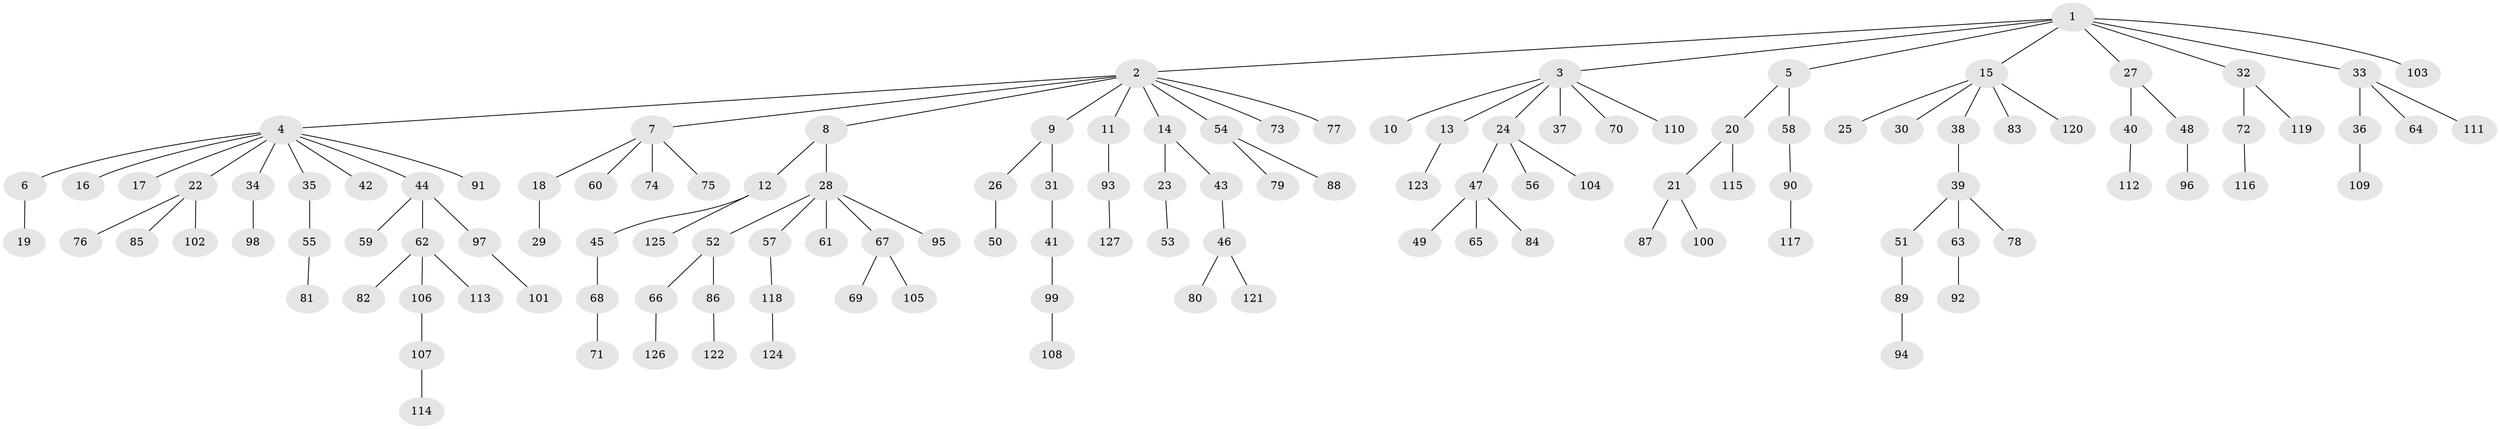 // coarse degree distribution, {7: 0.02247191011235955, 9: 0.02247191011235955, 4: 0.0449438202247191, 1: 0.5955056179775281, 3: 0.1348314606741573, 2: 0.15730337078651685, 5: 0.011235955056179775, 6: 0.011235955056179775}
// Generated by graph-tools (version 1.1) at 2025/52/02/27/25 19:52:12]
// undirected, 127 vertices, 126 edges
graph export_dot {
graph [start="1"]
  node [color=gray90,style=filled];
  1;
  2;
  3;
  4;
  5;
  6;
  7;
  8;
  9;
  10;
  11;
  12;
  13;
  14;
  15;
  16;
  17;
  18;
  19;
  20;
  21;
  22;
  23;
  24;
  25;
  26;
  27;
  28;
  29;
  30;
  31;
  32;
  33;
  34;
  35;
  36;
  37;
  38;
  39;
  40;
  41;
  42;
  43;
  44;
  45;
  46;
  47;
  48;
  49;
  50;
  51;
  52;
  53;
  54;
  55;
  56;
  57;
  58;
  59;
  60;
  61;
  62;
  63;
  64;
  65;
  66;
  67;
  68;
  69;
  70;
  71;
  72;
  73;
  74;
  75;
  76;
  77;
  78;
  79;
  80;
  81;
  82;
  83;
  84;
  85;
  86;
  87;
  88;
  89;
  90;
  91;
  92;
  93;
  94;
  95;
  96;
  97;
  98;
  99;
  100;
  101;
  102;
  103;
  104;
  105;
  106;
  107;
  108;
  109;
  110;
  111;
  112;
  113;
  114;
  115;
  116;
  117;
  118;
  119;
  120;
  121;
  122;
  123;
  124;
  125;
  126;
  127;
  1 -- 2;
  1 -- 3;
  1 -- 5;
  1 -- 15;
  1 -- 27;
  1 -- 32;
  1 -- 33;
  1 -- 103;
  2 -- 4;
  2 -- 7;
  2 -- 8;
  2 -- 9;
  2 -- 11;
  2 -- 14;
  2 -- 54;
  2 -- 73;
  2 -- 77;
  3 -- 10;
  3 -- 13;
  3 -- 24;
  3 -- 37;
  3 -- 70;
  3 -- 110;
  4 -- 6;
  4 -- 16;
  4 -- 17;
  4 -- 22;
  4 -- 34;
  4 -- 35;
  4 -- 42;
  4 -- 44;
  4 -- 91;
  5 -- 20;
  5 -- 58;
  6 -- 19;
  7 -- 18;
  7 -- 60;
  7 -- 74;
  7 -- 75;
  8 -- 12;
  8 -- 28;
  9 -- 26;
  9 -- 31;
  11 -- 93;
  12 -- 45;
  12 -- 125;
  13 -- 123;
  14 -- 23;
  14 -- 43;
  15 -- 25;
  15 -- 30;
  15 -- 38;
  15 -- 83;
  15 -- 120;
  18 -- 29;
  20 -- 21;
  20 -- 115;
  21 -- 87;
  21 -- 100;
  22 -- 76;
  22 -- 85;
  22 -- 102;
  23 -- 53;
  24 -- 47;
  24 -- 56;
  24 -- 104;
  26 -- 50;
  27 -- 40;
  27 -- 48;
  28 -- 52;
  28 -- 57;
  28 -- 61;
  28 -- 67;
  28 -- 95;
  31 -- 41;
  32 -- 72;
  32 -- 119;
  33 -- 36;
  33 -- 64;
  33 -- 111;
  34 -- 98;
  35 -- 55;
  36 -- 109;
  38 -- 39;
  39 -- 51;
  39 -- 63;
  39 -- 78;
  40 -- 112;
  41 -- 99;
  43 -- 46;
  44 -- 59;
  44 -- 62;
  44 -- 97;
  45 -- 68;
  46 -- 80;
  46 -- 121;
  47 -- 49;
  47 -- 65;
  47 -- 84;
  48 -- 96;
  51 -- 89;
  52 -- 66;
  52 -- 86;
  54 -- 79;
  54 -- 88;
  55 -- 81;
  57 -- 118;
  58 -- 90;
  62 -- 82;
  62 -- 106;
  62 -- 113;
  63 -- 92;
  66 -- 126;
  67 -- 69;
  67 -- 105;
  68 -- 71;
  72 -- 116;
  86 -- 122;
  89 -- 94;
  90 -- 117;
  93 -- 127;
  97 -- 101;
  99 -- 108;
  106 -- 107;
  107 -- 114;
  118 -- 124;
}
